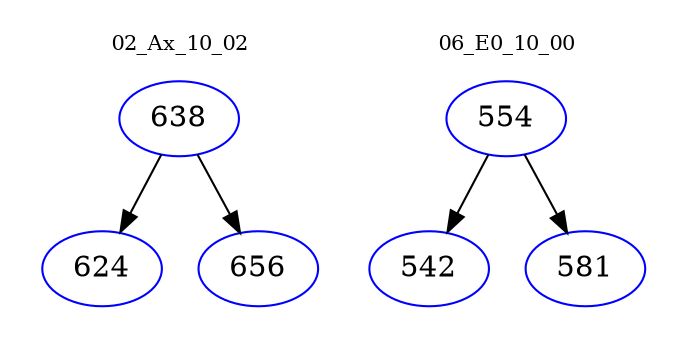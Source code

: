 digraph{
subgraph cluster_0 {
color = white
label = "02_Ax_10_02";
fontsize=10;
T0_638 [label="638", color="blue"]
T0_638 -> T0_624 [color="black"]
T0_624 [label="624", color="blue"]
T0_638 -> T0_656 [color="black"]
T0_656 [label="656", color="blue"]
}
subgraph cluster_1 {
color = white
label = "06_E0_10_00";
fontsize=10;
T1_554 [label="554", color="blue"]
T1_554 -> T1_542 [color="black"]
T1_542 [label="542", color="blue"]
T1_554 -> T1_581 [color="black"]
T1_581 [label="581", color="blue"]
}
}
